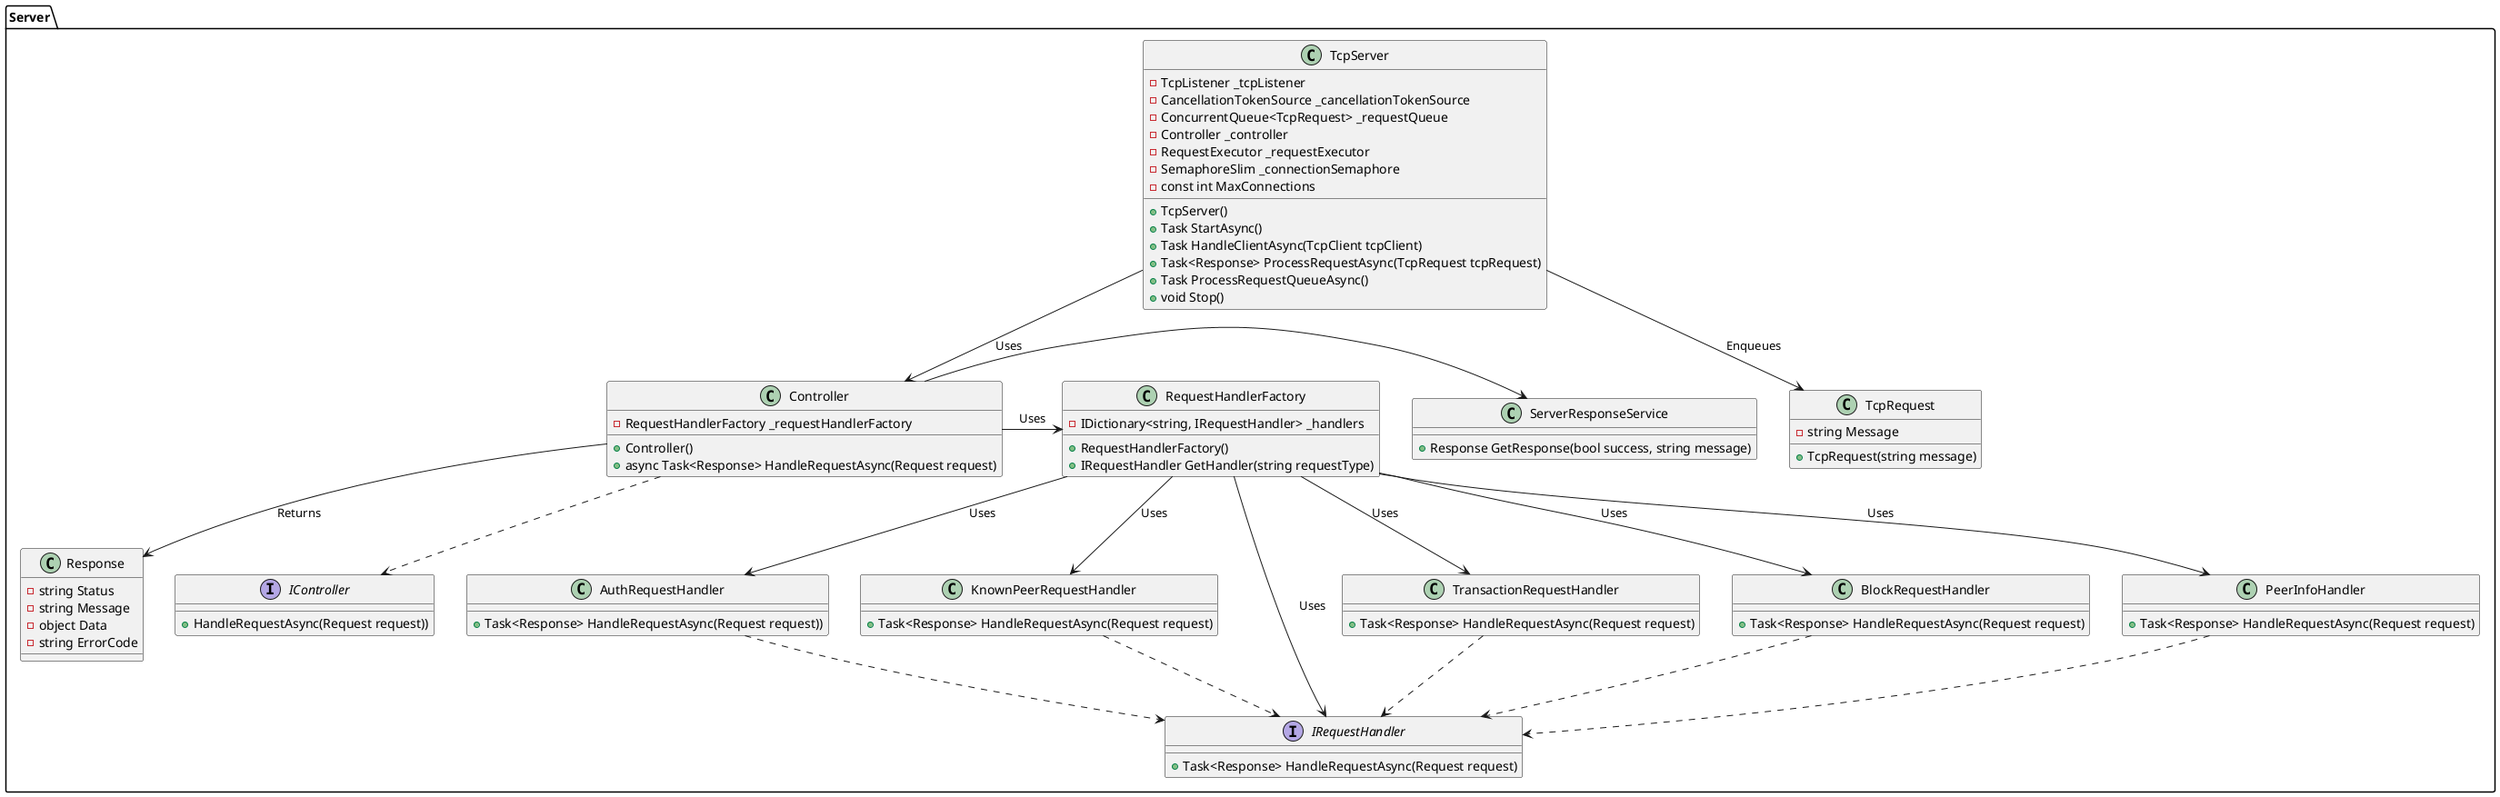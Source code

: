 @startuml TcpServer

package "Server" {
class TcpServer {
    - TcpListener _tcpListener
    - CancellationTokenSource _cancellationTokenSource
    - ConcurrentQueue<TcpRequest> _requestQueue
    - Controller _controller
    - RequestExecutor _requestExecutor
    - SemaphoreSlim _connectionSemaphore
    - const int MaxConnections
    + TcpServer()
    + Task StartAsync()
    + Task HandleClientAsync(TcpClient tcpClient)
    + Task<Response> ProcessRequestAsync(TcpRequest tcpRequest)
    + Task ProcessRequestQueueAsync()
    + void Stop()
}

class TcpRequest {
    - string Message
    + TcpRequest(string message)
}

class Response {
    - string Status
    - string Message
    - object Data
    - string ErrorCode
}


    class Controller {
        - RequestHandlerFactory _requestHandlerFactory
        + Controller()
        + async Task<Response> HandleRequestAsync(Request request)
    }

   class RequestHandlerFactory {
       - IDictionary<string, IRequestHandler> _handlers
       + RequestHandlerFactory()
       + IRequestHandler GetHandler(string requestType)
   }

    class ServerResponseService {
        + Response GetResponse(bool success, string message)
    }

    interface IController {
        + HandleRequestAsync(Request request))
    }

    class AuthRequestHandler {
        + Task<Response> HandleRequestAsync(Request request))
    }
    
    class KnownPeerRequestHandler {
        + Task<Response> HandleRequestAsync(Request request)
    }
    
    interface IRequestHandler {
        + Task<Response> HandleRequestAsync(Request request)
    }
    
    class TransactionRequestHandler {
        + Task<Response> HandleRequestAsync(Request request)
    }
    
    class BlockRequestHandler {
        + Task<Response> HandleRequestAsync(Request request)
    }
    
    class PeerInfoHandler {
        + Task<Response> HandleRequestAsync(Request request)
    }


TcpServer --> TcpRequest : Enqueues
TcpServer --> Controller : Uses
Controller -> ServerResponseService
Controller --> Response : Returns
Controller ..> IController
Controller -> RequestHandlerFactory : Uses


AuthRequestHandler ..> IRequestHandler
KnownPeerRequestHandler ..> IRequestHandler
TransactionRequestHandler ..> IRequestHandler
BlockRequestHandler ..> IRequestHandler
PeerInfoHandler ..> IRequestHandler

RequestHandlerFactory --> IRequestHandler : Uses
RequestHandlerFactory --> AuthRequestHandler : Uses
RequestHandlerFactory --> KnownPeerRequestHandler : Uses
RequestHandlerFactory --> TransactionRequestHandler : Uses
RequestHandlerFactory --> BlockRequestHandler : Uses
RequestHandlerFactory --> PeerInfoHandler : Uses
}
@enduml
